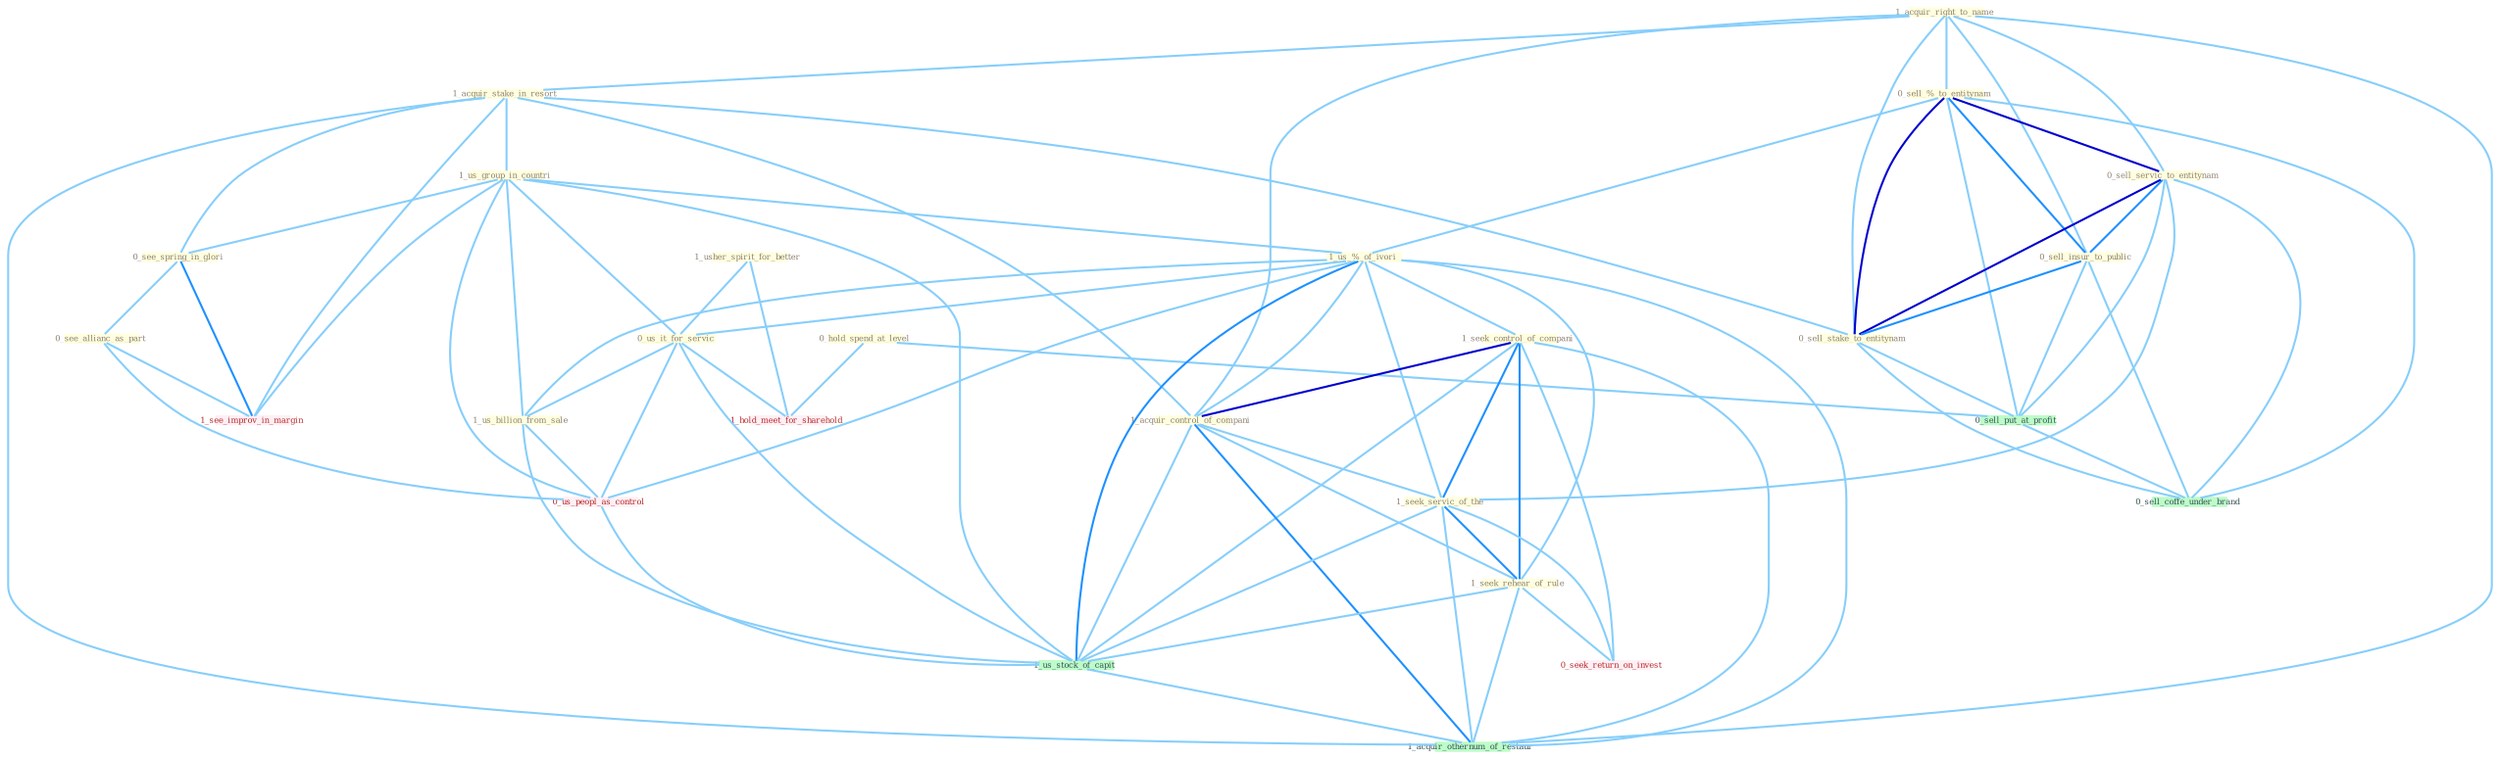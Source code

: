 Graph G{ 
    node
    [shape=polygon,style=filled,width=.5,height=.06,color="#BDFCC9",fixedsize=true,fontsize=4,
    fontcolor="#2f4f4f"];
    {node
    [color="#ffffe0", fontcolor="#8b7d6b"] "1_acquir_right_to_name " "1_acquir_stake_in_resort " "1_us_group_in_countri " "0_sell_%_to_entitynam " "0_hold_spend_at_level " "1_usher_spirit_for_better " "0_sell_servic_to_entitynam " "1_us_%_of_ivori " "1_seek_control_of_compani " "0_sell_insur_to_public " "0_see_spring_in_glori " "0_sell_stake_to_entitynam " "1_acquir_control_of_compani " "0_see_allianc_as_part " "1_seek_servic_of_the " "1_seek_rehear_of_rule " "0_us_it_for_servic " "1_us_billion_from_sale "}
{node [color="#fff0f5", fontcolor="#b22222"] "0_us_peopl_as_control " "0_seek_return_on_invest " "1_see_improv_in_margin " "1_hold_meet_for_sharehold "}
edge [color="#B0E2FF"];

	"1_acquir_right_to_name " -- "1_acquir_stake_in_resort " [w="1", color="#87cefa" ];
	"1_acquir_right_to_name " -- "0_sell_%_to_entitynam " [w="1", color="#87cefa" ];
	"1_acquir_right_to_name " -- "0_sell_servic_to_entitynam " [w="1", color="#87cefa" ];
	"1_acquir_right_to_name " -- "0_sell_insur_to_public " [w="1", color="#87cefa" ];
	"1_acquir_right_to_name " -- "0_sell_stake_to_entitynam " [w="1", color="#87cefa" ];
	"1_acquir_right_to_name " -- "1_acquir_control_of_compani " [w="1", color="#87cefa" ];
	"1_acquir_right_to_name " -- "1_acquir_othernum_of_restaur " [w="1", color="#87cefa" ];
	"1_acquir_stake_in_resort " -- "1_us_group_in_countri " [w="1", color="#87cefa" ];
	"1_acquir_stake_in_resort " -- "0_see_spring_in_glori " [w="1", color="#87cefa" ];
	"1_acquir_stake_in_resort " -- "0_sell_stake_to_entitynam " [w="1", color="#87cefa" ];
	"1_acquir_stake_in_resort " -- "1_acquir_control_of_compani " [w="1", color="#87cefa" ];
	"1_acquir_stake_in_resort " -- "1_see_improv_in_margin " [w="1", color="#87cefa" ];
	"1_acquir_stake_in_resort " -- "1_acquir_othernum_of_restaur " [w="1", color="#87cefa" ];
	"1_us_group_in_countri " -- "1_us_%_of_ivori " [w="1", color="#87cefa" ];
	"1_us_group_in_countri " -- "0_see_spring_in_glori " [w="1", color="#87cefa" ];
	"1_us_group_in_countri " -- "0_us_it_for_servic " [w="1", color="#87cefa" ];
	"1_us_group_in_countri " -- "1_us_billion_from_sale " [w="1", color="#87cefa" ];
	"1_us_group_in_countri " -- "0_us_peopl_as_control " [w="1", color="#87cefa" ];
	"1_us_group_in_countri " -- "1_us_stock_of_capit " [w="1", color="#87cefa" ];
	"1_us_group_in_countri " -- "1_see_improv_in_margin " [w="1", color="#87cefa" ];
	"0_sell_%_to_entitynam " -- "0_sell_servic_to_entitynam " [w="3", color="#0000cd" , len=0.6];
	"0_sell_%_to_entitynam " -- "1_us_%_of_ivori " [w="1", color="#87cefa" ];
	"0_sell_%_to_entitynam " -- "0_sell_insur_to_public " [w="2", color="#1e90ff" , len=0.8];
	"0_sell_%_to_entitynam " -- "0_sell_stake_to_entitynam " [w="3", color="#0000cd" , len=0.6];
	"0_sell_%_to_entitynam " -- "0_sell_put_at_profit " [w="1", color="#87cefa" ];
	"0_sell_%_to_entitynam " -- "0_sell_coffe_under_brand " [w="1", color="#87cefa" ];
	"0_hold_spend_at_level " -- "0_sell_put_at_profit " [w="1", color="#87cefa" ];
	"0_hold_spend_at_level " -- "1_hold_meet_for_sharehold " [w="1", color="#87cefa" ];
	"1_usher_spirit_for_better " -- "0_us_it_for_servic " [w="1", color="#87cefa" ];
	"1_usher_spirit_for_better " -- "1_hold_meet_for_sharehold " [w="1", color="#87cefa" ];
	"0_sell_servic_to_entitynam " -- "0_sell_insur_to_public " [w="2", color="#1e90ff" , len=0.8];
	"0_sell_servic_to_entitynam " -- "0_sell_stake_to_entitynam " [w="3", color="#0000cd" , len=0.6];
	"0_sell_servic_to_entitynam " -- "1_seek_servic_of_the " [w="1", color="#87cefa" ];
	"0_sell_servic_to_entitynam " -- "0_sell_put_at_profit " [w="1", color="#87cefa" ];
	"0_sell_servic_to_entitynam " -- "0_sell_coffe_under_brand " [w="1", color="#87cefa" ];
	"1_us_%_of_ivori " -- "1_seek_control_of_compani " [w="1", color="#87cefa" ];
	"1_us_%_of_ivori " -- "1_acquir_control_of_compani " [w="1", color="#87cefa" ];
	"1_us_%_of_ivori " -- "1_seek_servic_of_the " [w="1", color="#87cefa" ];
	"1_us_%_of_ivori " -- "1_seek_rehear_of_rule " [w="1", color="#87cefa" ];
	"1_us_%_of_ivori " -- "0_us_it_for_servic " [w="1", color="#87cefa" ];
	"1_us_%_of_ivori " -- "1_us_billion_from_sale " [w="1", color="#87cefa" ];
	"1_us_%_of_ivori " -- "0_us_peopl_as_control " [w="1", color="#87cefa" ];
	"1_us_%_of_ivori " -- "1_us_stock_of_capit " [w="2", color="#1e90ff" , len=0.8];
	"1_us_%_of_ivori " -- "1_acquir_othernum_of_restaur " [w="1", color="#87cefa" ];
	"1_seek_control_of_compani " -- "1_acquir_control_of_compani " [w="3", color="#0000cd" , len=0.6];
	"1_seek_control_of_compani " -- "1_seek_servic_of_the " [w="2", color="#1e90ff" , len=0.8];
	"1_seek_control_of_compani " -- "1_seek_rehear_of_rule " [w="2", color="#1e90ff" , len=0.8];
	"1_seek_control_of_compani " -- "0_seek_return_on_invest " [w="1", color="#87cefa" ];
	"1_seek_control_of_compani " -- "1_us_stock_of_capit " [w="1", color="#87cefa" ];
	"1_seek_control_of_compani " -- "1_acquir_othernum_of_restaur " [w="1", color="#87cefa" ];
	"0_sell_insur_to_public " -- "0_sell_stake_to_entitynam " [w="2", color="#1e90ff" , len=0.8];
	"0_sell_insur_to_public " -- "0_sell_put_at_profit " [w="1", color="#87cefa" ];
	"0_sell_insur_to_public " -- "0_sell_coffe_under_brand " [w="1", color="#87cefa" ];
	"0_see_spring_in_glori " -- "0_see_allianc_as_part " [w="1", color="#87cefa" ];
	"0_see_spring_in_glori " -- "1_see_improv_in_margin " [w="2", color="#1e90ff" , len=0.8];
	"0_sell_stake_to_entitynam " -- "0_sell_put_at_profit " [w="1", color="#87cefa" ];
	"0_sell_stake_to_entitynam " -- "0_sell_coffe_under_brand " [w="1", color="#87cefa" ];
	"1_acquir_control_of_compani " -- "1_seek_servic_of_the " [w="1", color="#87cefa" ];
	"1_acquir_control_of_compani " -- "1_seek_rehear_of_rule " [w="1", color="#87cefa" ];
	"1_acquir_control_of_compani " -- "1_us_stock_of_capit " [w="1", color="#87cefa" ];
	"1_acquir_control_of_compani " -- "1_acquir_othernum_of_restaur " [w="2", color="#1e90ff" , len=0.8];
	"0_see_allianc_as_part " -- "0_us_peopl_as_control " [w="1", color="#87cefa" ];
	"0_see_allianc_as_part " -- "1_see_improv_in_margin " [w="1", color="#87cefa" ];
	"1_seek_servic_of_the " -- "1_seek_rehear_of_rule " [w="2", color="#1e90ff" , len=0.8];
	"1_seek_servic_of_the " -- "0_seek_return_on_invest " [w="1", color="#87cefa" ];
	"1_seek_servic_of_the " -- "1_us_stock_of_capit " [w="1", color="#87cefa" ];
	"1_seek_servic_of_the " -- "1_acquir_othernum_of_restaur " [w="1", color="#87cefa" ];
	"1_seek_rehear_of_rule " -- "0_seek_return_on_invest " [w="1", color="#87cefa" ];
	"1_seek_rehear_of_rule " -- "1_us_stock_of_capit " [w="1", color="#87cefa" ];
	"1_seek_rehear_of_rule " -- "1_acquir_othernum_of_restaur " [w="1", color="#87cefa" ];
	"0_us_it_for_servic " -- "1_us_billion_from_sale " [w="1", color="#87cefa" ];
	"0_us_it_for_servic " -- "0_us_peopl_as_control " [w="1", color="#87cefa" ];
	"0_us_it_for_servic " -- "1_us_stock_of_capit " [w="1", color="#87cefa" ];
	"0_us_it_for_servic " -- "1_hold_meet_for_sharehold " [w="1", color="#87cefa" ];
	"1_us_billion_from_sale " -- "0_us_peopl_as_control " [w="1", color="#87cefa" ];
	"1_us_billion_from_sale " -- "1_us_stock_of_capit " [w="1", color="#87cefa" ];
	"0_us_peopl_as_control " -- "1_us_stock_of_capit " [w="1", color="#87cefa" ];
	"0_sell_put_at_profit " -- "0_sell_coffe_under_brand " [w="1", color="#87cefa" ];
	"1_us_stock_of_capit " -- "1_acquir_othernum_of_restaur " [w="1", color="#87cefa" ];
}